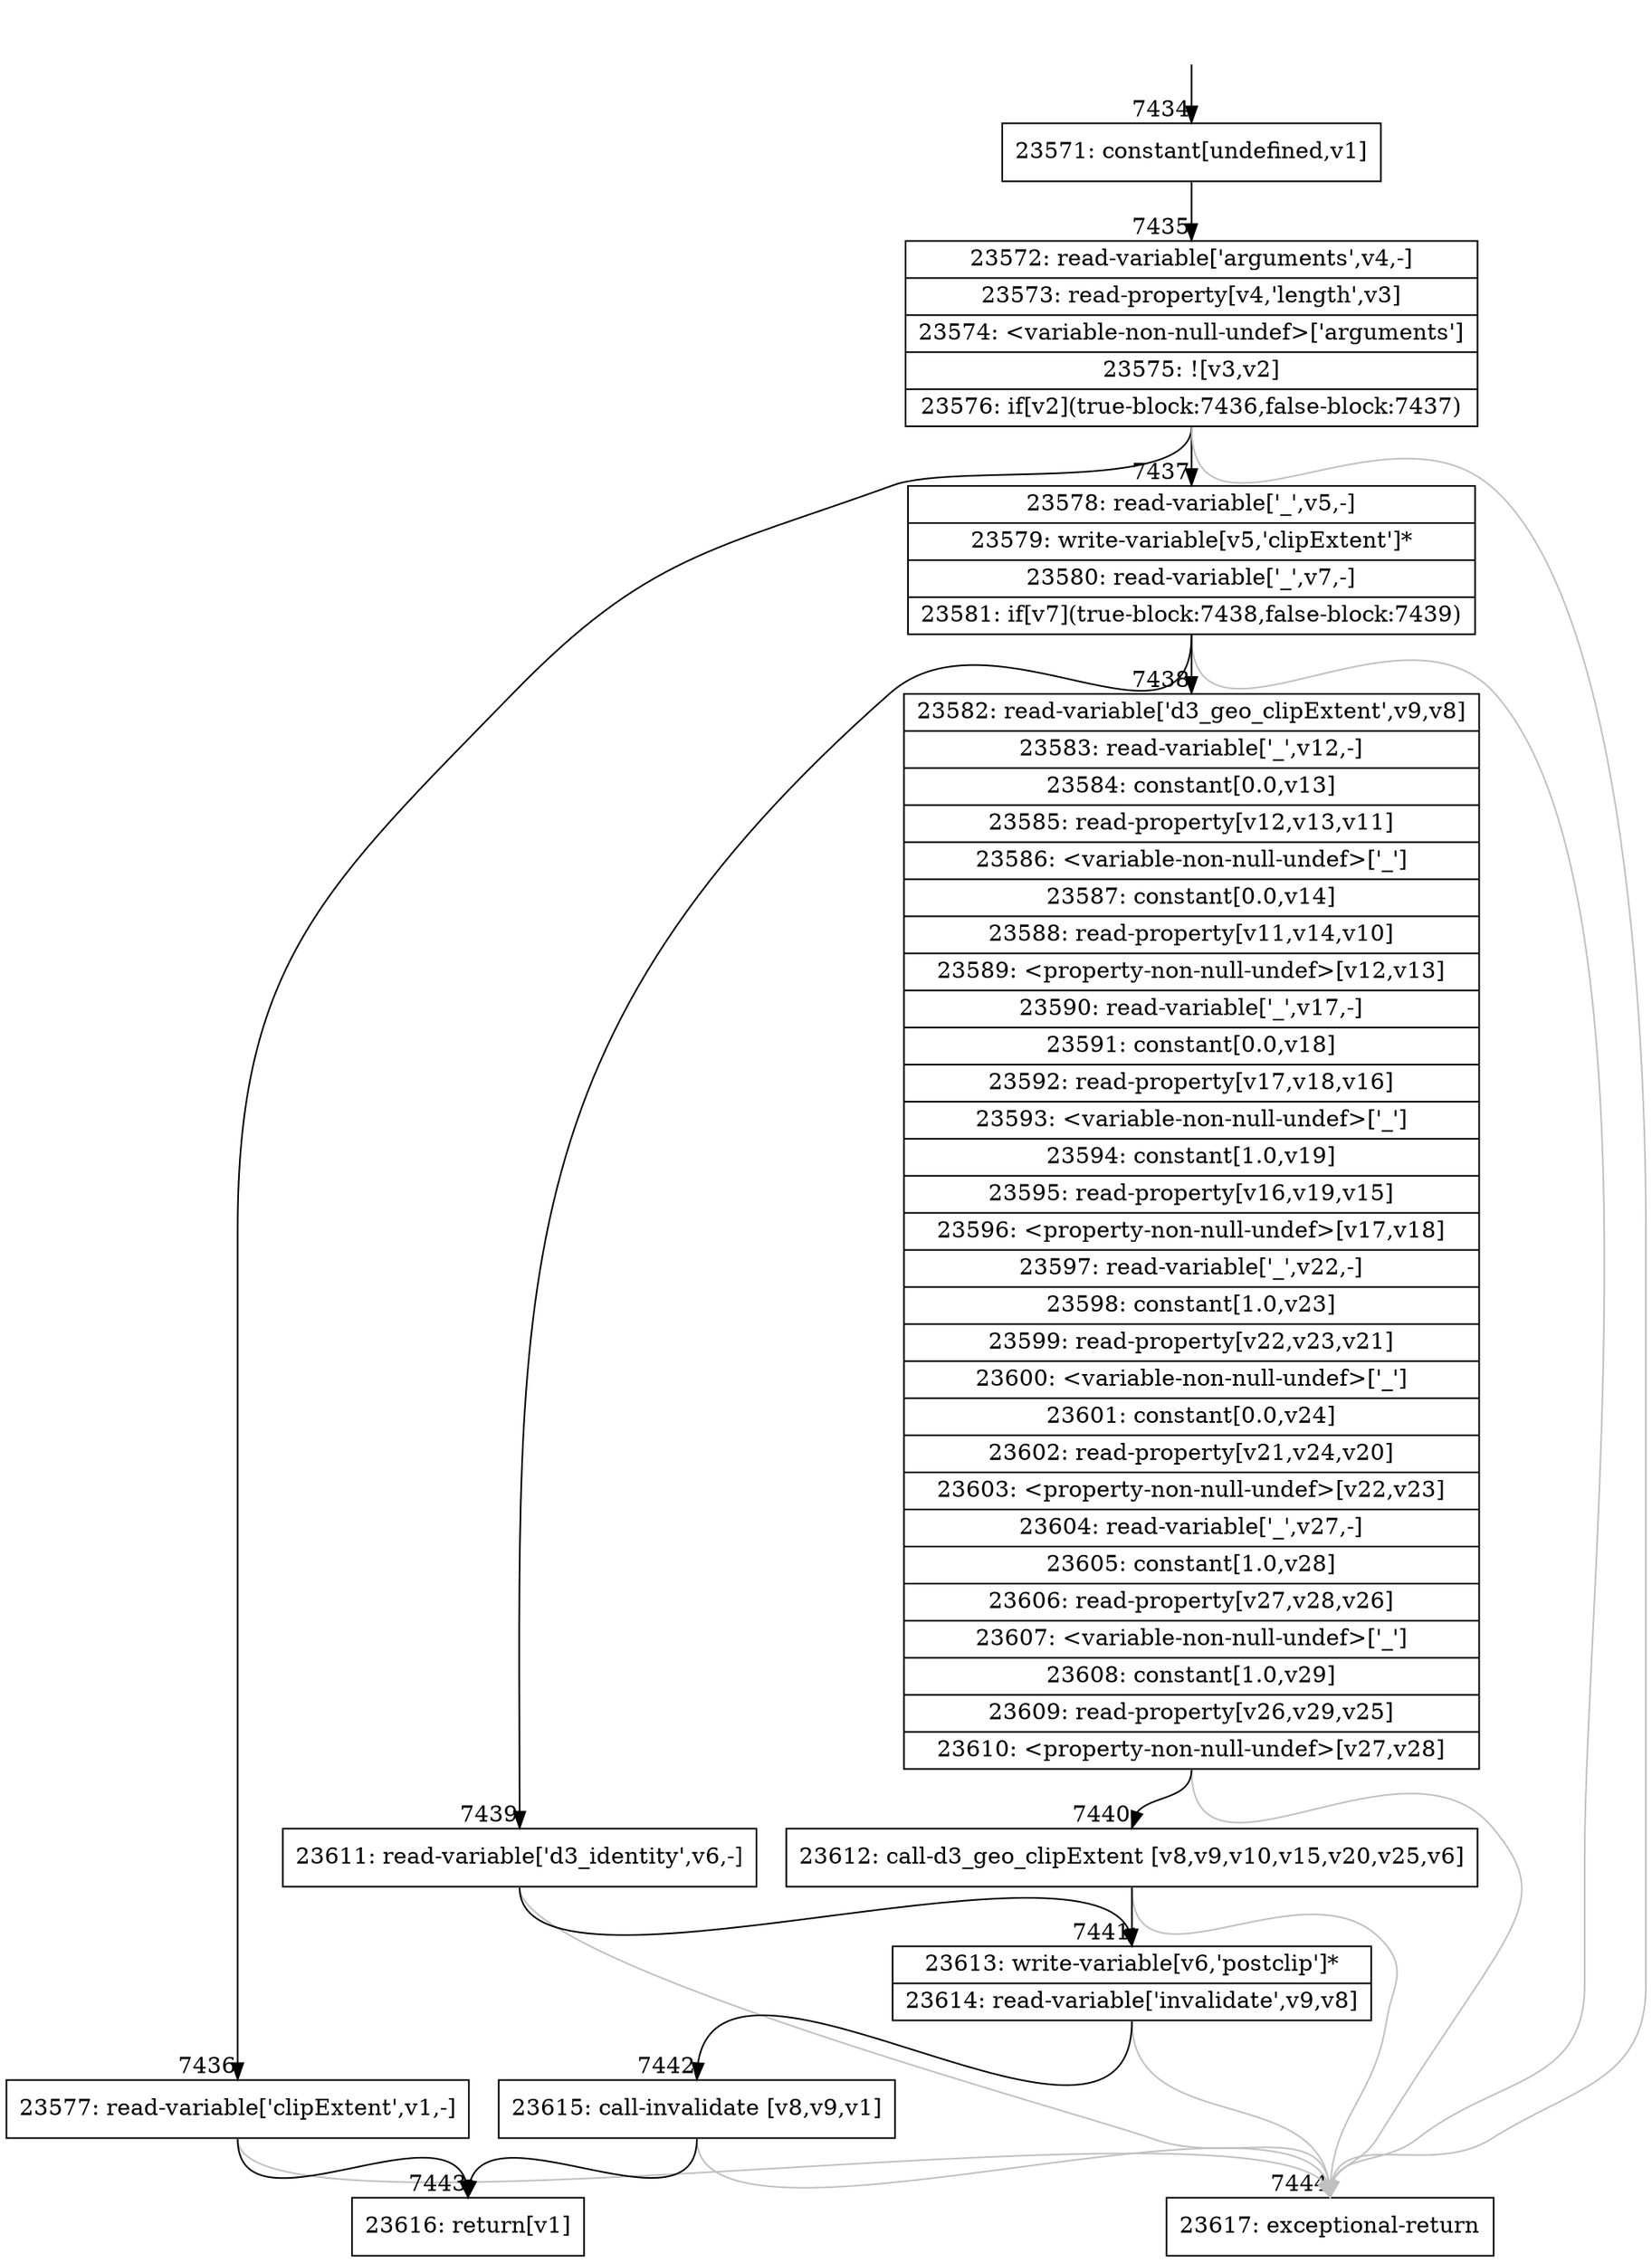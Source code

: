 digraph {
rankdir="TD"
BB_entry699[shape=none,label=""];
BB_entry699 -> BB7434 [tailport=s, headport=n, headlabel="    7434"]
BB7434 [shape=record label="{23571: constant[undefined,v1]}" ] 
BB7434 -> BB7435 [tailport=s, headport=n, headlabel="      7435"]
BB7435 [shape=record label="{23572: read-variable['arguments',v4,-]|23573: read-property[v4,'length',v3]|23574: \<variable-non-null-undef\>['arguments']|23575: ![v3,v2]|23576: if[v2](true-block:7436,false-block:7437)}" ] 
BB7435 -> BB7436 [tailport=s, headport=n, headlabel="      7436"]
BB7435 -> BB7437 [tailport=s, headport=n, headlabel="      7437"]
BB7435 -> BB7444 [tailport=s, headport=n, color=gray, headlabel="      7444"]
BB7436 [shape=record label="{23577: read-variable['clipExtent',v1,-]}" ] 
BB7436 -> BB7443 [tailport=s, headport=n, headlabel="      7443"]
BB7436 -> BB7444 [tailport=s, headport=n, color=gray]
BB7437 [shape=record label="{23578: read-variable['_',v5,-]|23579: write-variable[v5,'clipExtent']*|23580: read-variable['_',v7,-]|23581: if[v7](true-block:7438,false-block:7439)}" ] 
BB7437 -> BB7438 [tailport=s, headport=n, headlabel="      7438"]
BB7437 -> BB7439 [tailport=s, headport=n, headlabel="      7439"]
BB7437 -> BB7444 [tailport=s, headport=n, color=gray]
BB7438 [shape=record label="{23582: read-variable['d3_geo_clipExtent',v9,v8]|23583: read-variable['_',v12,-]|23584: constant[0.0,v13]|23585: read-property[v12,v13,v11]|23586: \<variable-non-null-undef\>['_']|23587: constant[0.0,v14]|23588: read-property[v11,v14,v10]|23589: \<property-non-null-undef\>[v12,v13]|23590: read-variable['_',v17,-]|23591: constant[0.0,v18]|23592: read-property[v17,v18,v16]|23593: \<variable-non-null-undef\>['_']|23594: constant[1.0,v19]|23595: read-property[v16,v19,v15]|23596: \<property-non-null-undef\>[v17,v18]|23597: read-variable['_',v22,-]|23598: constant[1.0,v23]|23599: read-property[v22,v23,v21]|23600: \<variable-non-null-undef\>['_']|23601: constant[0.0,v24]|23602: read-property[v21,v24,v20]|23603: \<property-non-null-undef\>[v22,v23]|23604: read-variable['_',v27,-]|23605: constant[1.0,v28]|23606: read-property[v27,v28,v26]|23607: \<variable-non-null-undef\>['_']|23608: constant[1.0,v29]|23609: read-property[v26,v29,v25]|23610: \<property-non-null-undef\>[v27,v28]}" ] 
BB7438 -> BB7440 [tailport=s, headport=n, headlabel="      7440"]
BB7438 -> BB7444 [tailport=s, headport=n, color=gray]
BB7439 [shape=record label="{23611: read-variable['d3_identity',v6,-]}" ] 
BB7439 -> BB7441 [tailport=s, headport=n, headlabel="      7441"]
BB7439 -> BB7444 [tailport=s, headport=n, color=gray]
BB7440 [shape=record label="{23612: call-d3_geo_clipExtent [v8,v9,v10,v15,v20,v25,v6]}" ] 
BB7440 -> BB7441 [tailport=s, headport=n]
BB7440 -> BB7444 [tailport=s, headport=n, color=gray]
BB7441 [shape=record label="{23613: write-variable[v6,'postclip']*|23614: read-variable['invalidate',v9,v8]}" ] 
BB7441 -> BB7442 [tailport=s, headport=n, headlabel="      7442"]
BB7441 -> BB7444 [tailport=s, headport=n, color=gray]
BB7442 [shape=record label="{23615: call-invalidate [v8,v9,v1]}" ] 
BB7442 -> BB7443 [tailport=s, headport=n]
BB7442 -> BB7444 [tailport=s, headport=n, color=gray]
BB7443 [shape=record label="{23616: return[v1]}" ] 
BB7444 [shape=record label="{23617: exceptional-return}" ] 
//#$~ 4334
}
